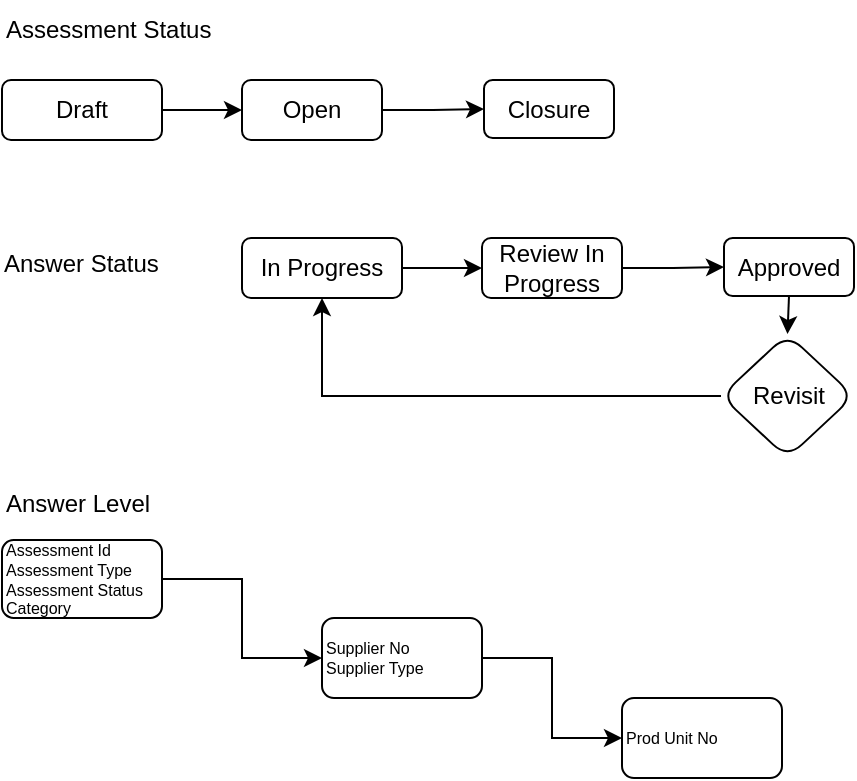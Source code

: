 <mxfile version="20.8.13" type="github">
  <diagram name="Page-1" id="aKNxy2ZGhKnuOq5hraQL">
    <mxGraphModel dx="794" dy="470" grid="1" gridSize="10" guides="1" tooltips="1" connect="1" arrows="1" fold="1" page="1" pageScale="1" pageWidth="3300" pageHeight="4681" math="0" shadow="0">
      <root>
        <mxCell id="0" />
        <mxCell id="1" parent="0" />
        <mxCell id="B7Xnb2P961lc5qyt7YIO-10" value="" style="edgeStyle=orthogonalEdgeStyle;rounded=0;orthogonalLoop=1;jettySize=auto;html=1;" edge="1" parent="1" source="B7Xnb2P961lc5qyt7YIO-8" target="B7Xnb2P961lc5qyt7YIO-9">
          <mxGeometry relative="1" as="geometry" />
        </mxCell>
        <mxCell id="B7Xnb2P961lc5qyt7YIO-8" value="Draft" style="rounded=1;whiteSpace=wrap;html=1;" vertex="1" parent="1">
          <mxGeometry x="40" y="50" width="80" height="30" as="geometry" />
        </mxCell>
        <mxCell id="B7Xnb2P961lc5qyt7YIO-15" value="" style="edgeStyle=orthogonalEdgeStyle;rounded=0;orthogonalLoop=1;jettySize=auto;html=1;" edge="1" parent="1" source="B7Xnb2P961lc5qyt7YIO-9" target="B7Xnb2P961lc5qyt7YIO-14">
          <mxGeometry relative="1" as="geometry" />
        </mxCell>
        <mxCell id="B7Xnb2P961lc5qyt7YIO-9" value="Open" style="whiteSpace=wrap;html=1;rounded=1;" vertex="1" parent="1">
          <mxGeometry x="160" y="50" width="70" height="30" as="geometry" />
        </mxCell>
        <mxCell id="B7Xnb2P961lc5qyt7YIO-11" value="Assessment Status" style="text;html=1;strokeColor=none;fillColor=none;align=left;verticalAlign=middle;whiteSpace=wrap;rounded=0;" vertex="1" parent="1">
          <mxGeometry x="40" y="10" width="120" height="30" as="geometry" />
        </mxCell>
        <mxCell id="B7Xnb2P961lc5qyt7YIO-14" value="Closure" style="whiteSpace=wrap;html=1;rounded=1;" vertex="1" parent="1">
          <mxGeometry x="281" y="50" width="65" height="29" as="geometry" />
        </mxCell>
        <mxCell id="B7Xnb2P961lc5qyt7YIO-16" value="" style="edgeStyle=orthogonalEdgeStyle;rounded=0;orthogonalLoop=1;jettySize=auto;html=1;" edge="1" parent="1" source="B7Xnb2P961lc5qyt7YIO-17" target="B7Xnb2P961lc5qyt7YIO-19">
          <mxGeometry relative="1" as="geometry" />
        </mxCell>
        <mxCell id="B7Xnb2P961lc5qyt7YIO-17" value="In Progress" style="rounded=1;whiteSpace=wrap;html=1;" vertex="1" parent="1">
          <mxGeometry x="160" y="129" width="80" height="30" as="geometry" />
        </mxCell>
        <mxCell id="B7Xnb2P961lc5qyt7YIO-18" value="" style="edgeStyle=orthogonalEdgeStyle;rounded=0;orthogonalLoop=1;jettySize=auto;html=1;" edge="1" parent="1" source="B7Xnb2P961lc5qyt7YIO-19" target="B7Xnb2P961lc5qyt7YIO-21">
          <mxGeometry relative="1" as="geometry" />
        </mxCell>
        <mxCell id="B7Xnb2P961lc5qyt7YIO-19" value="Review In Progress" style="whiteSpace=wrap;html=1;rounded=1;" vertex="1" parent="1">
          <mxGeometry x="280" y="129" width="70" height="30" as="geometry" />
        </mxCell>
        <mxCell id="B7Xnb2P961lc5qyt7YIO-20" value="Answer Status" style="text;html=1;strokeColor=none;fillColor=none;align=left;verticalAlign=middle;whiteSpace=wrap;rounded=0;" vertex="1" parent="1">
          <mxGeometry x="39" y="127" width="111" height="30" as="geometry" />
        </mxCell>
        <mxCell id="B7Xnb2P961lc5qyt7YIO-24" value="" style="edgeStyle=orthogonalEdgeStyle;rounded=0;orthogonalLoop=1;jettySize=auto;html=1;entryX=0.5;entryY=0;entryDx=0;entryDy=0;exitX=0.5;exitY=1;exitDx=0;exitDy=0;" edge="1" parent="1" source="B7Xnb2P961lc5qyt7YIO-21" target="B7Xnb2P961lc5qyt7YIO-23">
          <mxGeometry relative="1" as="geometry">
            <mxPoint x="540" y="201" as="sourcePoint" />
            <mxPoint x="486.75" y="208" as="targetPoint" />
          </mxGeometry>
        </mxCell>
        <mxCell id="B7Xnb2P961lc5qyt7YIO-21" value="Approved" style="whiteSpace=wrap;html=1;rounded=1;" vertex="1" parent="1">
          <mxGeometry x="401" y="129" width="65" height="29" as="geometry" />
        </mxCell>
        <mxCell id="B7Xnb2P961lc5qyt7YIO-25" style="edgeStyle=orthogonalEdgeStyle;rounded=0;orthogonalLoop=1;jettySize=auto;html=1;entryX=0.5;entryY=1;entryDx=0;entryDy=0;" edge="1" parent="1" source="B7Xnb2P961lc5qyt7YIO-23" target="B7Xnb2P961lc5qyt7YIO-17">
          <mxGeometry relative="1" as="geometry" />
        </mxCell>
        <mxCell id="B7Xnb2P961lc5qyt7YIO-23" value="Revisit" style="rhombus;whiteSpace=wrap;html=1;rounded=1;" vertex="1" parent="1">
          <mxGeometry x="399.5" y="177" width="66.5" height="62" as="geometry" />
        </mxCell>
        <mxCell id="B7Xnb2P961lc5qyt7YIO-26" value="Answer Level" style="text;html=1;strokeColor=none;fillColor=none;align=left;verticalAlign=middle;whiteSpace=wrap;rounded=0;" vertex="1" parent="1">
          <mxGeometry x="40" y="247" width="120" height="30" as="geometry" />
        </mxCell>
        <mxCell id="B7Xnb2P961lc5qyt7YIO-31" value="" style="edgeStyle=orthogonalEdgeStyle;rounded=0;orthogonalLoop=1;jettySize=auto;html=1;" edge="1" parent="1" source="B7Xnb2P961lc5qyt7YIO-27" target="B7Xnb2P961lc5qyt7YIO-30">
          <mxGeometry relative="1" as="geometry" />
        </mxCell>
        <mxCell id="B7Xnb2P961lc5qyt7YIO-27" value="Assessment Id&lt;br style=&quot;font-size: 8px;&quot;&gt;Assessment Type&lt;br style=&quot;font-size: 8px;&quot;&gt;Assessment Status&lt;br style=&quot;font-size: 8px;&quot;&gt;Category" style="rounded=1;whiteSpace=wrap;html=1;align=left;fontSize=8;" vertex="1" parent="1">
          <mxGeometry x="40" y="280" width="80" height="39" as="geometry" />
        </mxCell>
        <mxCell id="B7Xnb2P961lc5qyt7YIO-33" value="" style="edgeStyle=orthogonalEdgeStyle;rounded=0;orthogonalLoop=1;jettySize=auto;html=1;" edge="1" parent="1" source="B7Xnb2P961lc5qyt7YIO-30" target="B7Xnb2P961lc5qyt7YIO-32">
          <mxGeometry relative="1" as="geometry" />
        </mxCell>
        <mxCell id="B7Xnb2P961lc5qyt7YIO-30" value="Supplier No&lt;br style=&quot;font-size: 8px;&quot;&gt;Supplier Type" style="whiteSpace=wrap;html=1;align=left;rounded=1;fontSize=8;" vertex="1" parent="1">
          <mxGeometry x="200" y="319" width="80" height="40" as="geometry" />
        </mxCell>
        <mxCell id="B7Xnb2P961lc5qyt7YIO-32" value="Prod Unit No" style="whiteSpace=wrap;html=1;align=left;rounded=1;fontSize=8;" vertex="1" parent="1">
          <mxGeometry x="350" y="359" width="80" height="40" as="geometry" />
        </mxCell>
      </root>
    </mxGraphModel>
  </diagram>
</mxfile>
